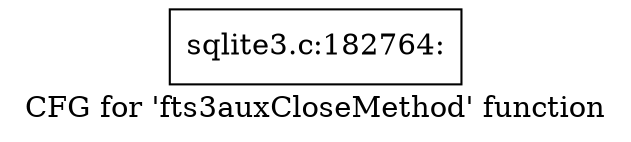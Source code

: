 digraph "CFG for 'fts3auxCloseMethod' function" {
	label="CFG for 'fts3auxCloseMethod' function";

	Node0x55c0faaedc10 [shape=record,label="{sqlite3.c:182764:}"];
}
